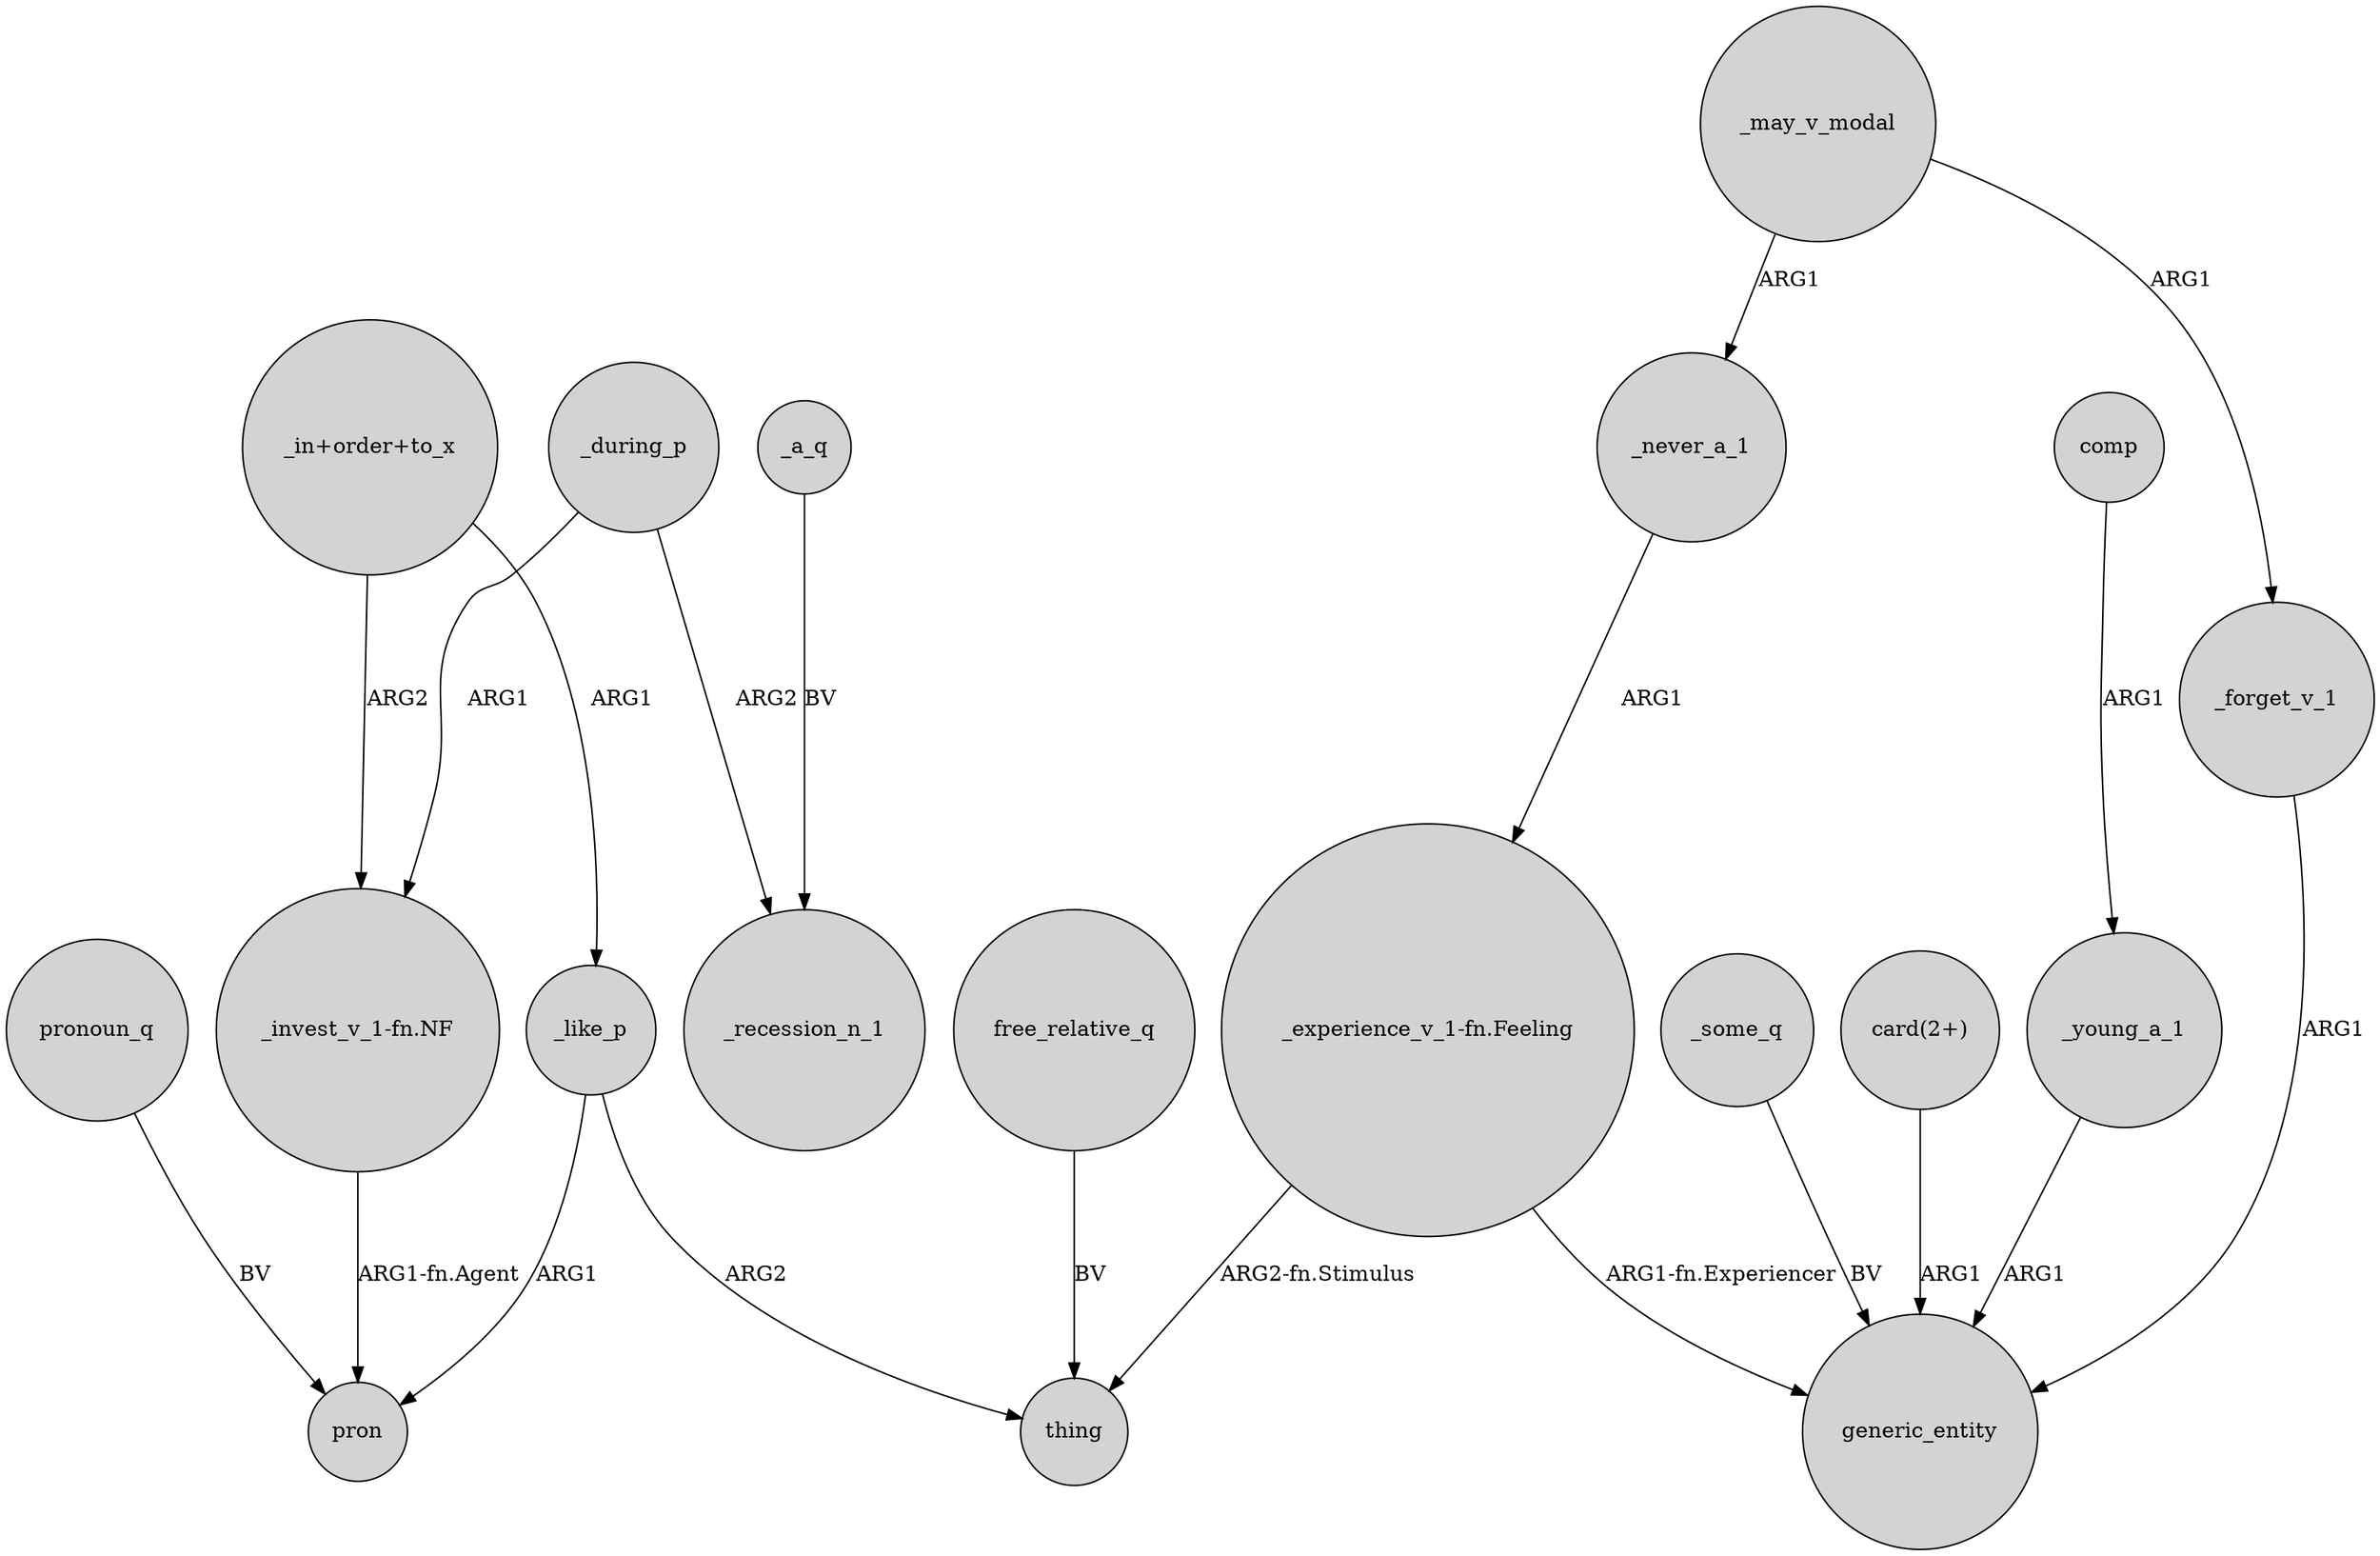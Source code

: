 digraph {
	node [shape=circle style=filled]
	"_experience_v_1-fn.Feeling" -> thing [label="ARG2-fn.Stimulus"]
	"_experience_v_1-fn.Feeling" -> generic_entity [label="ARG1-fn.Experiencer"]
	_forget_v_1 -> generic_entity [label=ARG1]
	_like_p -> thing [label=ARG2]
	"_in+order+to_x" -> _like_p [label=ARG1]
	_during_p -> _recession_n_1 [label=ARG2]
	_like_p -> pron [label=ARG1]
	_may_v_modal -> _never_a_1 [label=ARG1]
	pronoun_q -> pron [label=BV]
	_may_v_modal -> _forget_v_1 [label=ARG1]
	free_relative_q -> thing [label=BV]
	"_invest_v_1-fn.NF" -> pron [label="ARG1-fn.Agent"]
	_some_q -> generic_entity [label=BV]
	"card(2+)" -> generic_entity [label=ARG1]
	comp -> _young_a_1 [label=ARG1]
	_a_q -> _recession_n_1 [label=BV]
	_during_p -> "_invest_v_1-fn.NF" [label=ARG1]
	_young_a_1 -> generic_entity [label=ARG1]
	_never_a_1 -> "_experience_v_1-fn.Feeling" [label=ARG1]
	"_in+order+to_x" -> "_invest_v_1-fn.NF" [label=ARG2]
}
